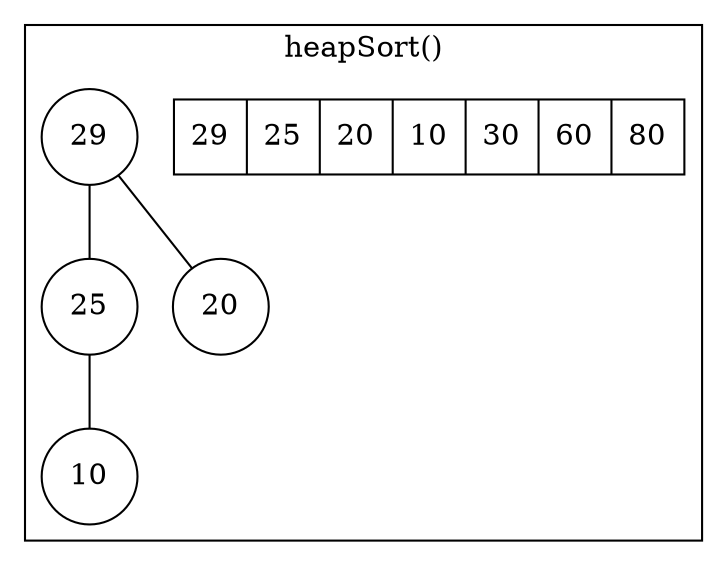 digraph heapSort {
node [shape=circle]
edge [arrowhead=none]
subgraph clusterGraph {
label="heapSort()"
array [shape=record label="29|25|20|10|30|60|80"]
29 -> 25
29 -> 20
25 -> 10

}

}

